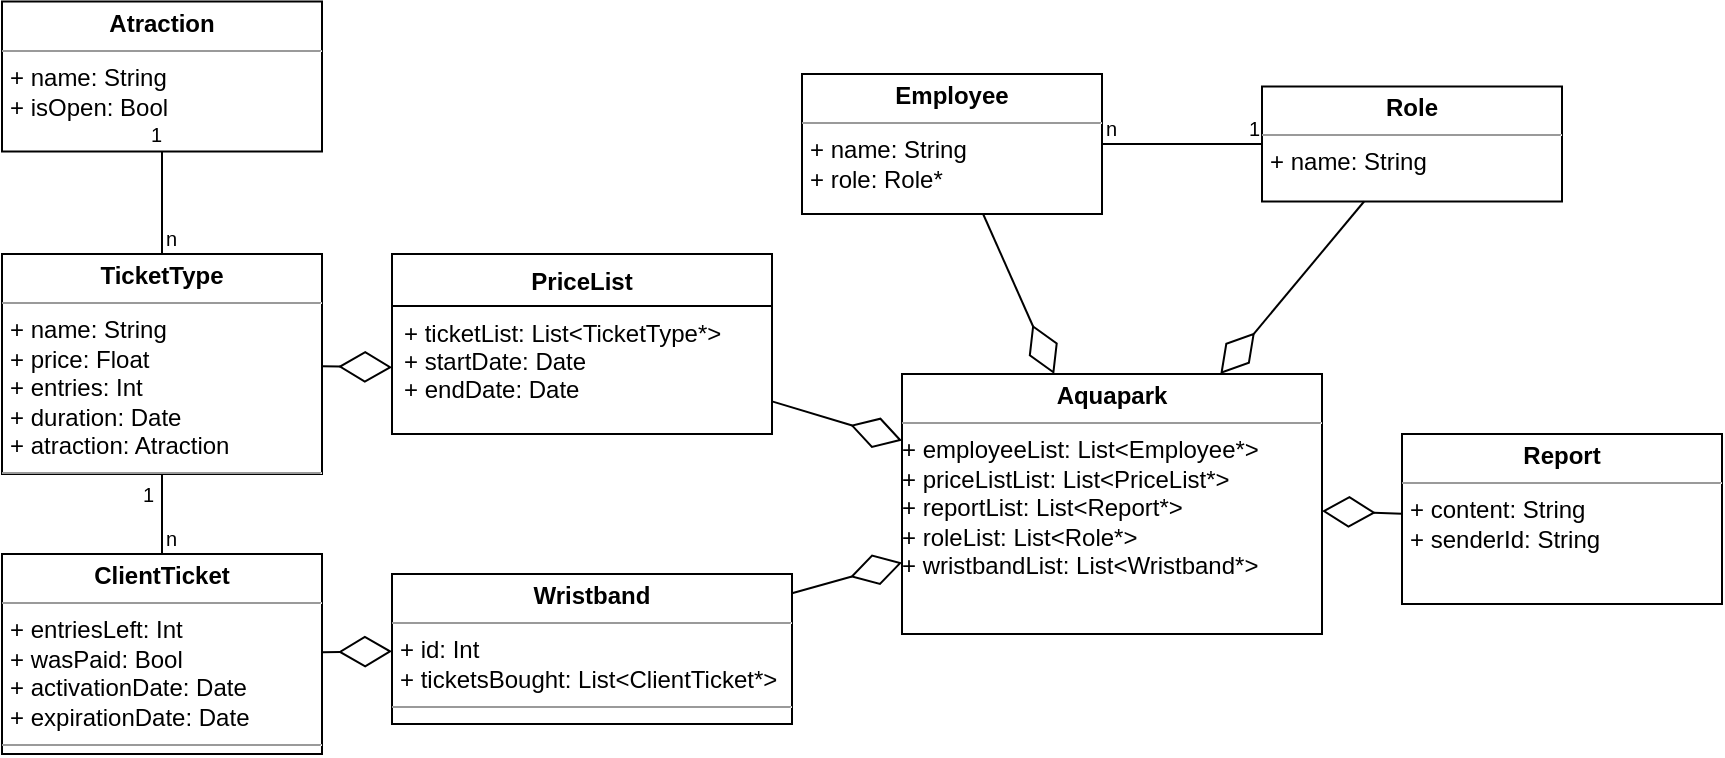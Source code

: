 <mxfile version="12.9.6" type="device"><diagram id="C5RBs43oDa-KdzZeNtuy" name="Page-1"><mxGraphModel dx="981" dy="546" grid="1" gridSize="10" guides="1" tooltips="1" connect="1" arrows="1" fold="1" page="1" pageScale="1" pageWidth="827" pageHeight="1169" math="0" shadow="0"><root><mxCell id="WIyWlLk6GJQsqaUBKTNV-0"/><mxCell id="WIyWlLk6GJQsqaUBKTNV-1" parent="WIyWlLk6GJQsqaUBKTNV-0"/><mxCell id="btaBvrVtQ6GG0H_6rj-1-8" value="&lt;p style=&quot;margin: 0px ; margin-top: 4px ; text-align: center&quot;&gt;&lt;b&gt;Atraction&lt;/b&gt;&lt;/p&gt;&lt;hr size=&quot;1&quot;&gt;&lt;p style=&quot;margin: 0px ; margin-left: 4px&quot;&gt;+ name: String&lt;/p&gt;&lt;p style=&quot;margin: 0px ; margin-left: 4px&quot;&gt;+ isOpen: Bool&lt;br&gt;&lt;/p&gt;" style="verticalAlign=top;align=left;overflow=fill;fontSize=12;fontFamily=Helvetica;html=1;" parent="WIyWlLk6GJQsqaUBKTNV-1" vertex="1"><mxGeometry x="40" y="33.75" width="160" height="75" as="geometry"/></mxCell><mxCell id="btaBvrVtQ6GG0H_6rj-1-27" value="&lt;p style=&quot;margin: 0px ; margin-top: 4px ; text-align: center&quot;&gt;&lt;b&gt;Report&lt;/b&gt;&lt;/p&gt;&lt;hr size=&quot;1&quot;&gt;&lt;p style=&quot;margin: 0px ; margin-left: 4px&quot;&gt;+ content: String&lt;/p&gt;&lt;p style=&quot;margin: 0px ; margin-left: 4px&quot;&gt;+ senderId: String&lt;/p&gt;&lt;p style=&quot;margin: 0px ; margin-left: 4px&quot;&gt;&lt;br&gt;&lt;/p&gt;&lt;p style=&quot;margin: 0px ; margin-left: 4px&quot;&gt;&lt;br&gt;&lt;/p&gt;&lt;hr size=&quot;1&quot;&gt;" style="verticalAlign=top;align=left;overflow=fill;fontSize=12;fontFamily=Helvetica;html=1;" parent="WIyWlLk6GJQsqaUBKTNV-1" vertex="1"><mxGeometry x="740" y="250" width="160" height="85" as="geometry"/></mxCell><mxCell id="btaBvrVtQ6GG0H_6rj-1-28" value="&lt;p style=&quot;margin: 0px ; margin-top: 4px ; text-align: center&quot;&gt;&lt;b&gt;Employee&lt;/b&gt;&lt;br&gt;&lt;/p&gt;&lt;hr size=&quot;1&quot;&gt;&lt;p style=&quot;margin: 0px ; margin-left: 4px&quot;&gt;+ name: String&lt;/p&gt;&lt;p style=&quot;margin: 0px ; margin-left: 4px&quot;&gt;+ role: Role*&lt;br&gt;&lt;/p&gt;&lt;p style=&quot;margin: 0px ; margin-left: 4px&quot;&gt;&lt;br&gt;&lt;/p&gt;&lt;hr size=&quot;1&quot;&gt;" style="verticalAlign=top;align=left;overflow=fill;fontSize=12;fontFamily=Helvetica;html=1;" parent="WIyWlLk6GJQsqaUBKTNV-1" vertex="1"><mxGeometry x="440" y="70" width="150" height="70" as="geometry"/></mxCell><mxCell id="btaBvrVtQ6GG0H_6rj-1-30" value="&lt;p style=&quot;margin: 0px ; margin-top: 4px ; text-align: center&quot;&gt;&lt;b&gt;Role&lt;/b&gt;&lt;/p&gt;&lt;hr size=&quot;1&quot;&gt;&lt;p style=&quot;margin: 0px ; margin-left: 4px&quot;&gt;+ name: String&lt;/p&gt;&lt;p style=&quot;margin: 0px ; margin-left: 4px&quot;&gt;&lt;br&gt;&lt;/p&gt;&lt;hr size=&quot;1&quot;&gt;" style="verticalAlign=top;align=left;overflow=fill;fontSize=12;fontFamily=Helvetica;html=1;" parent="WIyWlLk6GJQsqaUBKTNV-1" vertex="1"><mxGeometry x="670" y="76.25" width="150" height="57.5" as="geometry"/></mxCell><mxCell id="btaBvrVtQ6GG0H_6rj-1-31" value="&lt;p style=&quot;margin: 0px ; margin-top: 4px ; text-align: center&quot;&gt;&lt;b&gt;Aquapark&lt;/b&gt;&lt;br&gt;&lt;/p&gt;&lt;hr size=&quot;1&quot;&gt;&lt;div&gt;+ employeeList: List&amp;lt;Employee*&amp;gt;&lt;/div&gt;&lt;div&gt;+ priceListList: List&amp;lt;PriceList*&amp;gt;&lt;br&gt;&lt;/div&gt;&lt;div&gt;+ reportList: List&amp;lt;Report*&amp;gt;&lt;/div&gt;&lt;div&gt;+ roleList: List&amp;lt;Role*&amp;gt;&lt;/div&gt;&lt;div&gt;+ wristbandList: List&amp;lt;Wristband*&amp;gt;&lt;/div&gt;&lt;div&gt;&lt;br&gt;&lt;/div&gt;&lt;div&gt;&lt;br&gt;&lt;/div&gt;&lt;div&gt;&lt;br&gt;&lt;/div&gt;&lt;p style=&quot;margin: 0px ; margin-left: 4px&quot;&gt;&lt;br&gt;&lt;/p&gt;&lt;hr size=&quot;1&quot;&gt;" style="verticalAlign=top;align=left;overflow=fill;fontSize=12;fontFamily=Helvetica;html=1;" parent="WIyWlLk6GJQsqaUBKTNV-1" vertex="1"><mxGeometry x="490" y="220" width="210" height="130" as="geometry"/></mxCell><mxCell id="ToZi48v4VKdMPkQrInuG-14" value="" style="endArrow=diamondThin;endFill=0;endSize=24;html=1;" edge="1" parent="WIyWlLk6GJQsqaUBKTNV-1" source="ToZi48v4VKdMPkQrInuG-20" target="ToZi48v4VKdMPkQrInuG-5"><mxGeometry width="160" relative="1" as="geometry"><mxPoint x="420" y="545" as="sourcePoint"/><mxPoint x="490" y="400" as="targetPoint"/></mxGeometry></mxCell><mxCell id="ToZi48v4VKdMPkQrInuG-15" value="&lt;p style=&quot;margin: 0px ; margin-top: 4px ; text-align: center&quot;&gt;&lt;b&gt;Wristband&lt;/b&gt;&lt;br&gt;&lt;/p&gt;&lt;hr size=&quot;1&quot;&gt;&lt;p style=&quot;margin: 0px ; margin-left: 4px&quot;&gt;+ id: Int&lt;/p&gt;&lt;p style=&quot;margin: 0px ; margin-left: 4px&quot;&gt;+ ticketsBought: List&amp;lt;ClientTicket*&amp;gt;&lt;br&gt;&lt;/p&gt;&lt;hr size=&quot;1&quot;&gt;" style="verticalAlign=top;align=left;overflow=fill;fontSize=12;fontFamily=Helvetica;html=1;" vertex="1" parent="WIyWlLk6GJQsqaUBKTNV-1"><mxGeometry x="235" y="320" width="200" height="75" as="geometry"/></mxCell><mxCell id="ToZi48v4VKdMPkQrInuG-16" value="&lt;p style=&quot;margin: 0px ; margin-top: 4px ; text-align: center&quot;&gt;&lt;b&gt;ClientTicket&lt;/b&gt;&lt;/p&gt;&lt;hr size=&quot;1&quot;&gt;&lt;p style=&quot;margin: 0px ; margin-left: 4px&quot;&gt;+ entriesLeft: Int&lt;br&gt;&lt;/p&gt;&lt;p style=&quot;margin: 0px ; margin-left: 4px&quot;&gt;+ wasPaid: Bool&lt;/p&gt;&lt;p style=&quot;margin: 0px ; margin-left: 4px&quot;&gt;+ activationDate: Date&lt;/p&gt;&lt;p style=&quot;margin: 0px ; margin-left: 4px&quot;&gt;+ expirationDate: Date&lt;/p&gt;&lt;hr size=&quot;1&quot;&gt;" style="verticalAlign=top;align=left;overflow=fill;fontSize=12;fontFamily=Helvetica;html=1;" vertex="1" parent="WIyWlLk6GJQsqaUBKTNV-1"><mxGeometry x="40" y="310" width="160" height="100" as="geometry"/></mxCell><mxCell id="ToZi48v4VKdMPkQrInuG-20" value="&lt;p style=&quot;margin: 0px ; margin-top: 4px ; text-align: center&quot;&gt;&lt;b&gt;TicketType&lt;/b&gt;&lt;/p&gt;&lt;hr size=&quot;1&quot;&gt;&lt;p style=&quot;margin: 0px ; margin-left: 4px&quot;&gt;+ name: String&lt;/p&gt;&lt;p style=&quot;margin: 0px ; margin-left: 4px&quot;&gt;+ price: Float&lt;/p&gt;&lt;p style=&quot;margin: 0px ; margin-left: 4px&quot;&gt;+ entries: Int&lt;/p&gt;&lt;p style=&quot;margin: 0px ; margin-left: 4px&quot;&gt;+ duration: Date&lt;/p&gt;&lt;p style=&quot;margin: 0px ; margin-left: 4px&quot;&gt;+ atraction: Atraction&lt;/p&gt;&lt;hr size=&quot;1&quot;&gt;" style="verticalAlign=top;align=left;overflow=fill;fontSize=12;fontFamily=Helvetica;html=1;" vertex="1" parent="WIyWlLk6GJQsqaUBKTNV-1"><mxGeometry x="40" y="160" width="160" height="110" as="geometry"/></mxCell><mxCell id="ToZi48v4VKdMPkQrInuG-24" value="" style="endArrow=none;html=1;edgeStyle=orthogonalEdgeStyle;" edge="1" parent="WIyWlLk6GJQsqaUBKTNV-1" source="ToZi48v4VKdMPkQrInuG-20" target="btaBvrVtQ6GG0H_6rj-1-8"><mxGeometry relative="1" as="geometry"><mxPoint x="390" y="422.16" as="sourcePoint"/><mxPoint x="550" y="422.16" as="targetPoint"/></mxGeometry></mxCell><mxCell id="ToZi48v4VKdMPkQrInuG-25" value="n" style="resizable=0;html=1;align=left;verticalAlign=bottom;labelBackgroundColor=#ffffff;fontSize=10;" connectable="0" vertex="1" parent="ToZi48v4VKdMPkQrInuG-24"><mxGeometry x="-1" relative="1" as="geometry"/></mxCell><mxCell id="ToZi48v4VKdMPkQrInuG-26" value="1" style="resizable=0;html=1;align=right;verticalAlign=bottom;labelBackgroundColor=#ffffff;fontSize=10;" connectable="0" vertex="1" parent="ToZi48v4VKdMPkQrInuG-24"><mxGeometry x="1" relative="1" as="geometry"/></mxCell><mxCell id="ToZi48v4VKdMPkQrInuG-27" value="" style="endArrow=none;html=1;edgeStyle=orthogonalEdgeStyle;" edge="1" parent="WIyWlLk6GJQsqaUBKTNV-1" source="ToZi48v4VKdMPkQrInuG-16" target="ToZi48v4VKdMPkQrInuG-20"><mxGeometry relative="1" as="geometry"><mxPoint x="310.0" y="702.22" as="sourcePoint"/><mxPoint x="347.28" y="590.0" as="targetPoint"/></mxGeometry></mxCell><mxCell id="ToZi48v4VKdMPkQrInuG-28" value="n" style="resizable=0;html=1;align=left;verticalAlign=bottom;labelBackgroundColor=#ffffff;fontSize=10;" connectable="0" vertex="1" parent="ToZi48v4VKdMPkQrInuG-27"><mxGeometry x="-1" relative="1" as="geometry"/></mxCell><mxCell id="ToZi48v4VKdMPkQrInuG-29" value="1" style="resizable=0;html=1;align=right;verticalAlign=bottom;labelBackgroundColor=#ffffff;fontSize=10;" connectable="0" vertex="1" parent="ToZi48v4VKdMPkQrInuG-27"><mxGeometry x="1" relative="1" as="geometry"><mxPoint x="-3.12" y="18.88" as="offset"/></mxGeometry></mxCell><mxCell id="ToZi48v4VKdMPkQrInuG-31" value="" style="endArrow=diamondThin;endFill=0;endSize=24;html=1;" edge="1" parent="WIyWlLk6GJQsqaUBKTNV-1" source="ToZi48v4VKdMPkQrInuG-16" target="ToZi48v4VKdMPkQrInuG-15"><mxGeometry width="160" relative="1" as="geometry"><mxPoint x="360" y="770" as="sourcePoint"/><mxPoint x="520" y="770" as="targetPoint"/></mxGeometry></mxCell><mxCell id="ToZi48v4VKdMPkQrInuG-34" value="" style="endArrow=diamondThin;endFill=0;endSize=24;html=1;" edge="1" parent="WIyWlLk6GJQsqaUBKTNV-1" source="btaBvrVtQ6GG0H_6rj-1-28" target="btaBvrVtQ6GG0H_6rj-1-31"><mxGeometry width="160" relative="1" as="geometry"><mxPoint x="330" y="220" as="sourcePoint"/><mxPoint x="490" y="220" as="targetPoint"/></mxGeometry></mxCell><mxCell id="ToZi48v4VKdMPkQrInuG-35" value="" style="endArrow=diamondThin;endFill=0;endSize=24;html=1;" edge="1" parent="WIyWlLk6GJQsqaUBKTNV-1" source="btaBvrVtQ6GG0H_6rj-1-30" target="btaBvrVtQ6GG0H_6rj-1-31"><mxGeometry width="160" relative="1" as="geometry"><mxPoint x="540.312" y="200.0" as="sourcePoint"/><mxPoint x="566.562" y="260" as="targetPoint"/></mxGeometry></mxCell><mxCell id="ToZi48v4VKdMPkQrInuG-36" value="" style="endArrow=diamondThin;endFill=0;endSize=24;html=1;" edge="1" parent="WIyWlLk6GJQsqaUBKTNV-1" source="btaBvrVtQ6GG0H_6rj-1-27" target="btaBvrVtQ6GG0H_6rj-1-31"><mxGeometry width="160" relative="1" as="geometry"><mxPoint x="550.312" y="210.0" as="sourcePoint"/><mxPoint x="576.562" y="270" as="targetPoint"/></mxGeometry></mxCell><mxCell id="ToZi48v4VKdMPkQrInuG-37" value="" style="endArrow=diamondThin;endFill=0;endSize=24;html=1;" edge="1" parent="WIyWlLk6GJQsqaUBKTNV-1" source="ToZi48v4VKdMPkQrInuG-15" target="btaBvrVtQ6GG0H_6rj-1-31"><mxGeometry width="160" relative="1" as="geometry"><mxPoint x="390.002" y="240.0" as="sourcePoint"/><mxPoint x="416.252" y="300" as="targetPoint"/></mxGeometry></mxCell><mxCell id="ToZi48v4VKdMPkQrInuG-38" value="" style="endArrow=none;html=1;edgeStyle=orthogonalEdgeStyle;" edge="1" parent="WIyWlLk6GJQsqaUBKTNV-1" source="btaBvrVtQ6GG0H_6rj-1-28" target="btaBvrVtQ6GG0H_6rj-1-30"><mxGeometry relative="1" as="geometry"><mxPoint x="240" y="250" as="sourcePoint"/><mxPoint x="374.034" y="130" as="targetPoint"/></mxGeometry></mxCell><mxCell id="ToZi48v4VKdMPkQrInuG-39" value="n" style="resizable=0;html=1;align=left;verticalAlign=bottom;labelBackgroundColor=#ffffff;fontSize=10;" connectable="0" vertex="1" parent="ToZi48v4VKdMPkQrInuG-38"><mxGeometry x="-1" relative="1" as="geometry"/></mxCell><mxCell id="ToZi48v4VKdMPkQrInuG-40" value="1" style="resizable=0;html=1;align=right;verticalAlign=bottom;labelBackgroundColor=#ffffff;fontSize=10;" connectable="0" vertex="1" parent="ToZi48v4VKdMPkQrInuG-38"><mxGeometry x="1" relative="1" as="geometry"/></mxCell><mxCell id="ToZi48v4VKdMPkQrInuG-44" value="" style="endArrow=diamondThin;endFill=0;endSize=24;html=1;" edge="1" parent="WIyWlLk6GJQsqaUBKTNV-1" source="ToZi48v4VKdMPkQrInuG-4" target="btaBvrVtQ6GG0H_6rj-1-31"><mxGeometry width="160" relative="1" as="geometry"><mxPoint x="330" y="220" as="sourcePoint"/><mxPoint x="490" y="220" as="targetPoint"/></mxGeometry></mxCell><mxCell id="ToZi48v4VKdMPkQrInuG-4" value="PriceList" style="swimlane;fontStyle=1;align=center;verticalAlign=top;childLayout=stackLayout;horizontal=1;startSize=26;horizontalStack=0;resizeParent=1;resizeParentMax=0;resizeLast=0;collapsible=1;marginBottom=0;" vertex="1" parent="WIyWlLk6GJQsqaUBKTNV-1"><mxGeometry x="235" y="160" width="190" height="90" as="geometry"/></mxCell><mxCell id="ToZi48v4VKdMPkQrInuG-5" value="+ ticketList: List&lt;TicketType*&gt;&#xA;+ startDate: Date&#xA;+ endDate: Date&#xA;&#xA;&#xA;&#xA;&#xA;" style="text;strokeColor=none;fillColor=none;align=left;verticalAlign=top;spacingLeft=4;spacingRight=4;overflow=hidden;rotatable=0;points=[[0,0.5],[1,0.5]];portConstraint=eastwest;" vertex="1" parent="ToZi48v4VKdMPkQrInuG-4"><mxGeometry y="26" width="190" height="64" as="geometry"/></mxCell><mxCell id="ToZi48v4VKdMPkQrInuG-6" value="" style="line;strokeWidth=1;fillColor=none;align=left;verticalAlign=middle;spacingTop=-1;spacingLeft=3;spacingRight=3;rotatable=0;labelPosition=right;points=[];portConstraint=eastwest;" vertex="1" parent="ToZi48v4VKdMPkQrInuG-4"><mxGeometry y="90" width="190" as="geometry"/></mxCell></root></mxGraphModel></diagram></mxfile>